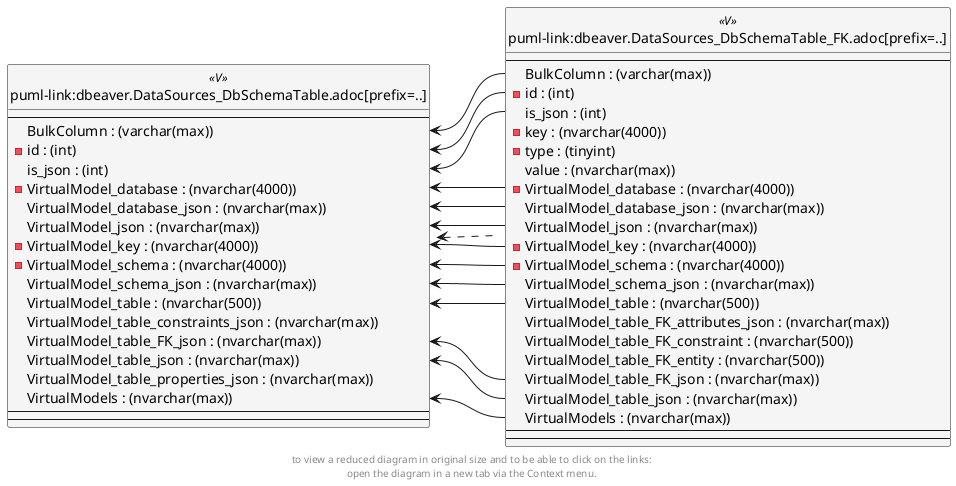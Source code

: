@startuml
left to right direction
'top to bottom direction
hide circle
'avoide "." issues:
set namespaceSeparator none


skinparam class {
  BackgroundColor White
  BackgroundColor<<FN>> Yellow
  BackgroundColor<<FS>> Yellow
  BackgroundColor<<FT>> LightGray
  BackgroundColor<<IF>> Yellow
  BackgroundColor<<IS>> Yellow
  BackgroundColor<<P>> Aqua
  BackgroundColor<<PC>> Aqua
  BackgroundColor<<SN>> Yellow
  BackgroundColor<<SO>> SlateBlue
  BackgroundColor<<TF>> LightGray
  BackgroundColor<<TR>> Tomato
  BackgroundColor<<U>> White
  BackgroundColor<<V>> WhiteSmoke
  BackgroundColor<<X>> Aqua
}


entity "puml-link:dbeaver.DataSources_DbSchemaTable.adoc[prefix=..]" as dbeaver.DataSources_DbSchemaTable << V >> {
  --
  BulkColumn : (varchar(max))
  - id : (int)
  is_json : (int)
  - VirtualModel_database : (nvarchar(4000))
  VirtualModel_database_json : (nvarchar(max))
  VirtualModel_json : (nvarchar(max))
  - VirtualModel_key : (nvarchar(4000))
  - VirtualModel_schema : (nvarchar(4000))
  VirtualModel_schema_json : (nvarchar(max))
  VirtualModel_table : (nvarchar(500))
  VirtualModel_table_constraints_json : (nvarchar(max))
  VirtualModel_table_FK_json : (nvarchar(max))
  VirtualModel_table_json : (nvarchar(max))
  VirtualModel_table_properties_json : (nvarchar(max))
  VirtualModels : (nvarchar(max))
  --
  --
}

entity "puml-link:dbeaver.DataSources_DbSchemaTable_FK.adoc[prefix=..]" as dbeaver.DataSources_DbSchemaTable_FK << V >> {
  --
  BulkColumn : (varchar(max))
  - id : (int)
  is_json : (int)
  - key : (nvarchar(4000))
  - type : (tinyint)
  value : (nvarchar(max))
  - VirtualModel_database : (nvarchar(4000))
  VirtualModel_database_json : (nvarchar(max))
  VirtualModel_json : (nvarchar(max))
  - VirtualModel_key : (nvarchar(4000))
  - VirtualModel_schema : (nvarchar(4000))
  VirtualModel_schema_json : (nvarchar(max))
  VirtualModel_table : (nvarchar(500))
  VirtualModel_table_FK_attributes_json : (nvarchar(max))
  VirtualModel_table_FK_constraint : (nvarchar(500))
  VirtualModel_table_FK_entity : (nvarchar(500))
  VirtualModel_table_FK_json : (nvarchar(max))
  VirtualModel_table_json : (nvarchar(max))
  VirtualModels : (nvarchar(max))
  --
  --
}

dbeaver.DataSources_DbSchemaTable <.. dbeaver.DataSources_DbSchemaTable_FK
dbeaver.DataSources_DbSchemaTable::BulkColumn <-- dbeaver.DataSources_DbSchemaTable_FK::BulkColumn
dbeaver.DataSources_DbSchemaTable::id <-- dbeaver.DataSources_DbSchemaTable_FK::id
dbeaver.DataSources_DbSchemaTable::is_json <-- dbeaver.DataSources_DbSchemaTable_FK::is_json
dbeaver.DataSources_DbSchemaTable::VirtualModel_database <-- dbeaver.DataSources_DbSchemaTable_FK::VirtualModel_database
dbeaver.DataSources_DbSchemaTable::VirtualModel_database_json <-- dbeaver.DataSources_DbSchemaTable_FK::VirtualModel_database_json
dbeaver.DataSources_DbSchemaTable::VirtualModel_json <-- dbeaver.DataSources_DbSchemaTable_FK::VirtualModel_json
dbeaver.DataSources_DbSchemaTable::VirtualModel_key <-- dbeaver.DataSources_DbSchemaTable_FK::VirtualModel_key
dbeaver.DataSources_DbSchemaTable::VirtualModel_schema <-- dbeaver.DataSources_DbSchemaTable_FK::VirtualModel_schema
dbeaver.DataSources_DbSchemaTable::VirtualModel_schema_json <-- dbeaver.DataSources_DbSchemaTable_FK::VirtualModel_schema_json
dbeaver.DataSources_DbSchemaTable::VirtualModel_table <-- dbeaver.DataSources_DbSchemaTable_FK::VirtualModel_table
dbeaver.DataSources_DbSchemaTable::VirtualModel_table_FK_json <-- dbeaver.DataSources_DbSchemaTable_FK::VirtualModel_table_FK_json
dbeaver.DataSources_DbSchemaTable::VirtualModel_table_json <-- dbeaver.DataSources_DbSchemaTable_FK::VirtualModel_table_json
dbeaver.DataSources_DbSchemaTable::VirtualModels <-- dbeaver.DataSources_DbSchemaTable_FK::VirtualModels
footer
to view a reduced diagram in original size and to be able to click on the links:
open the diagram in a new tab via the Context menu.
end footer

@enduml

